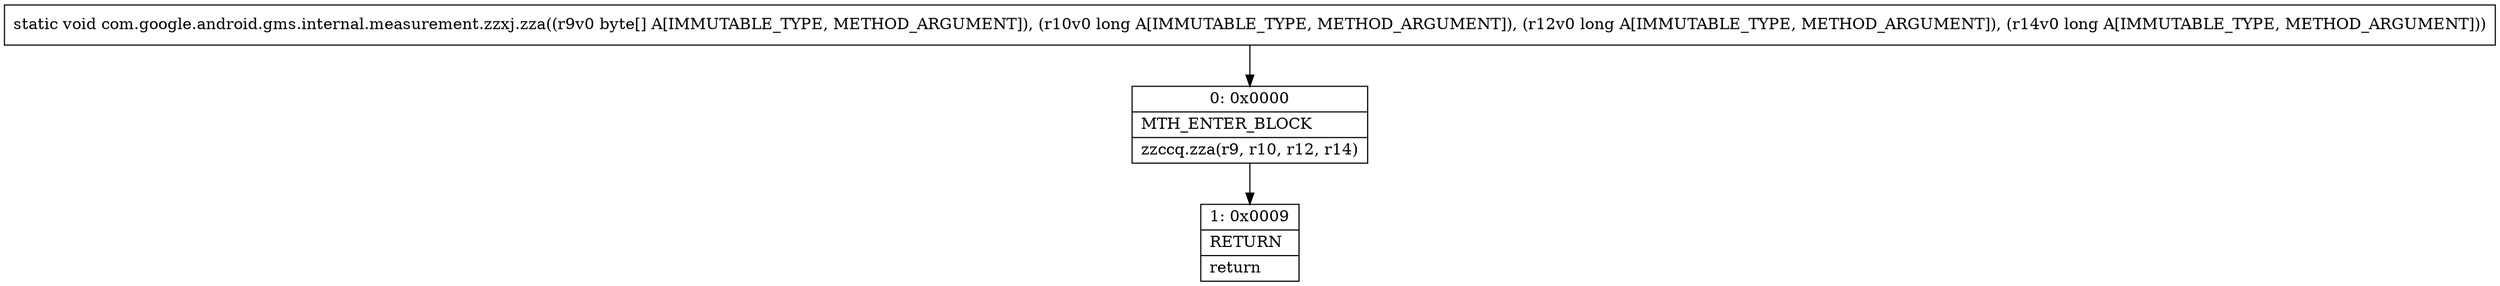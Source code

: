 digraph "CFG forcom.google.android.gms.internal.measurement.zzxj.zza([BJJJ)V" {
Node_0 [shape=record,label="{0\:\ 0x0000|MTH_ENTER_BLOCK\l|zzccq.zza(r9, r10, r12, r14)\l}"];
Node_1 [shape=record,label="{1\:\ 0x0009|RETURN\l|return\l}"];
MethodNode[shape=record,label="{static void com.google.android.gms.internal.measurement.zzxj.zza((r9v0 byte[] A[IMMUTABLE_TYPE, METHOD_ARGUMENT]), (r10v0 long A[IMMUTABLE_TYPE, METHOD_ARGUMENT]), (r12v0 long A[IMMUTABLE_TYPE, METHOD_ARGUMENT]), (r14v0 long A[IMMUTABLE_TYPE, METHOD_ARGUMENT])) }"];
MethodNode -> Node_0;
Node_0 -> Node_1;
}

